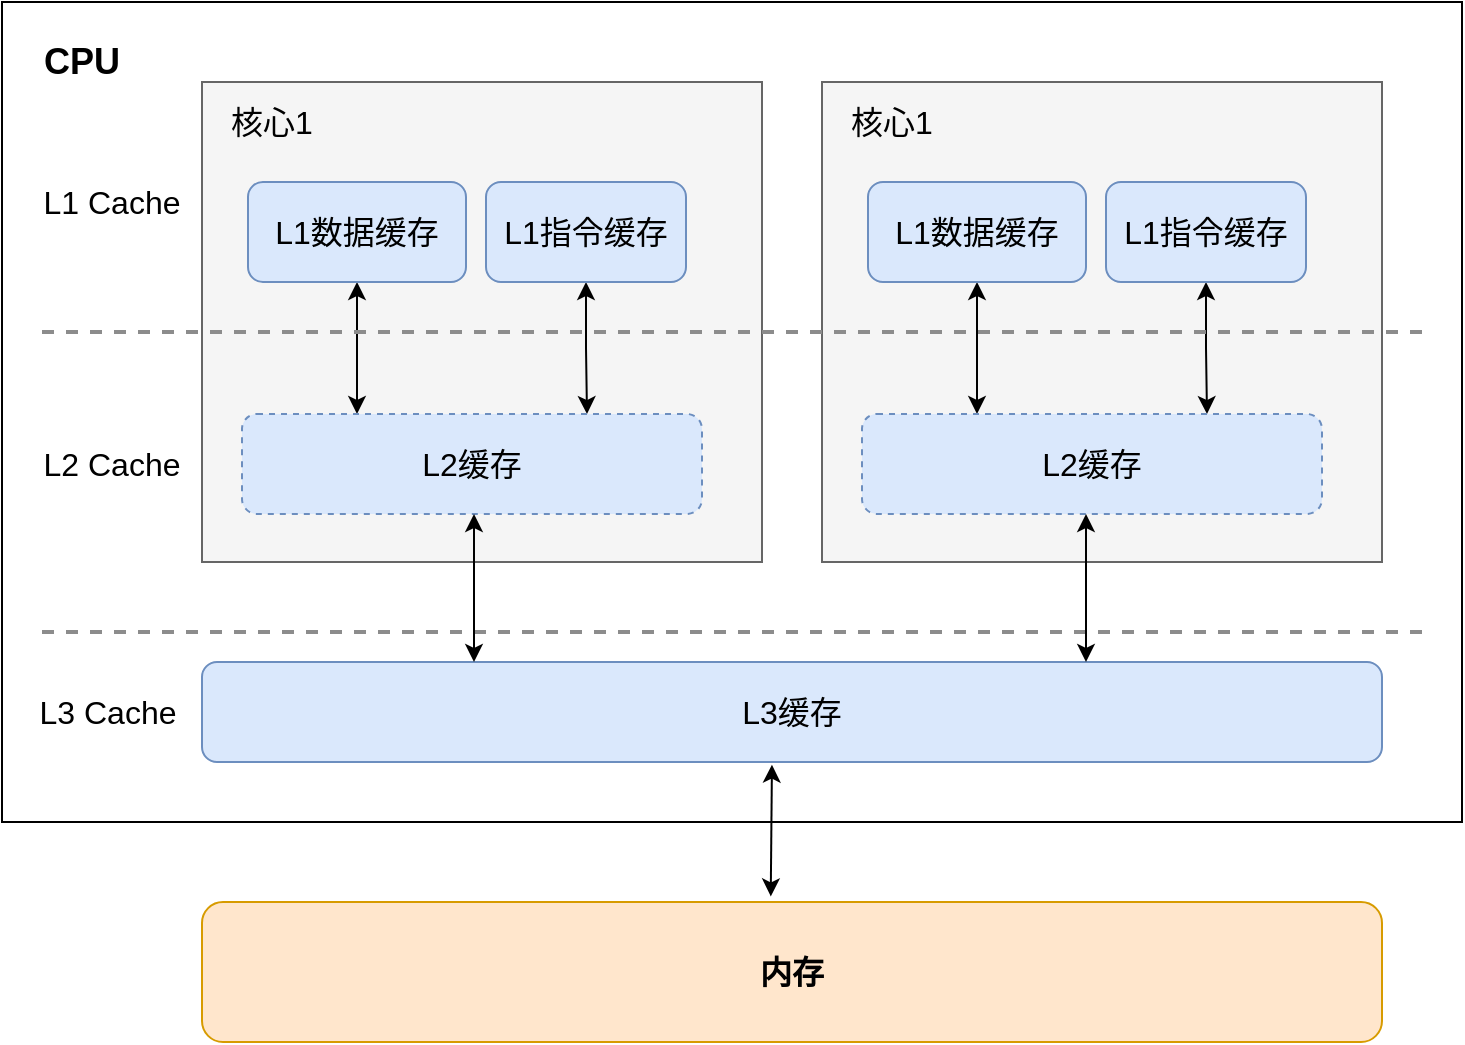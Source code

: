 <mxfile version="14.4.5" type="github">
  <diagram id="C5RBs43oDa-KdzZeNtuy" name="Page-1">
    <mxGraphModel dx="985" dy="637" grid="1" gridSize="10" guides="1" tooltips="1" connect="1" arrows="1" fold="1" page="1" pageScale="1" pageWidth="827" pageHeight="1169" math="0" shadow="0">
      <root>
        <mxCell id="WIyWlLk6GJQsqaUBKTNV-0" />
        <mxCell id="WIyWlLk6GJQsqaUBKTNV-1" parent="WIyWlLk6GJQsqaUBKTNV-0" />
        <mxCell id="ob_x41juxpBu6-5PyjwY-3" value="" style="rounded=0;whiteSpace=wrap;html=1;fontSize=16;comic=0;" vertex="1" parent="WIyWlLk6GJQsqaUBKTNV-1">
          <mxGeometry x="30" y="80" width="730" height="410" as="geometry" />
        </mxCell>
        <mxCell id="ob_x41juxpBu6-5PyjwY-4" value="CPU" style="text;html=1;strokeColor=none;fillColor=none;align=center;verticalAlign=middle;whiteSpace=wrap;rounded=0;fontSize=18;fontStyle=1" vertex="1" parent="WIyWlLk6GJQsqaUBKTNV-1">
          <mxGeometry x="50" y="100" width="40" height="20" as="geometry" />
        </mxCell>
        <mxCell id="ob_x41juxpBu6-5PyjwY-5" value="" style="rounded=0;whiteSpace=wrap;html=1;fontSize=16;fillColor=#f5f5f5;strokeColor=#666666;fontColor=#333333;" vertex="1" parent="WIyWlLk6GJQsqaUBKTNV-1">
          <mxGeometry x="130" y="120" width="280" height="240" as="geometry" />
        </mxCell>
        <mxCell id="ob_x41juxpBu6-5PyjwY-24" style="edgeStyle=orthogonalEdgeStyle;rounded=0;orthogonalLoop=1;jettySize=auto;html=1;exitX=0.5;exitY=1;exitDx=0;exitDy=0;entryX=0.25;entryY=0;entryDx=0;entryDy=0;fontSize=16;startArrow=classic;startFill=1;" edge="1" parent="WIyWlLk6GJQsqaUBKTNV-1" source="ob_x41juxpBu6-5PyjwY-7" target="ob_x41juxpBu6-5PyjwY-17">
          <mxGeometry relative="1" as="geometry" />
        </mxCell>
        <mxCell id="ob_x41juxpBu6-5PyjwY-7" value="L1数据缓存" style="rounded=1;whiteSpace=wrap;html=1;fontSize=16;fillColor=#dae8fc;strokeColor=#6c8ebf;" vertex="1" parent="WIyWlLk6GJQsqaUBKTNV-1">
          <mxGeometry x="153" y="170" width="109" height="50" as="geometry" />
        </mxCell>
        <mxCell id="ob_x41juxpBu6-5PyjwY-26" style="edgeStyle=orthogonalEdgeStyle;rounded=0;orthogonalLoop=1;jettySize=auto;html=1;entryX=0.75;entryY=0;entryDx=0;entryDy=0;fontSize=16;startArrow=classic;startFill=1;" edge="1" parent="WIyWlLk6GJQsqaUBKTNV-1" source="ob_x41juxpBu6-5PyjwY-9" target="ob_x41juxpBu6-5PyjwY-17">
          <mxGeometry relative="1" as="geometry" />
        </mxCell>
        <mxCell id="ob_x41juxpBu6-5PyjwY-9" value="L1指令缓存" style="rounded=1;whiteSpace=wrap;html=1;fontSize=16;fillColor=#dae8fc;strokeColor=#6c8ebf;" vertex="1" parent="WIyWlLk6GJQsqaUBKTNV-1">
          <mxGeometry x="272" y="170" width="100" height="50" as="geometry" />
        </mxCell>
        <mxCell id="ob_x41juxpBu6-5PyjwY-15" value="核心1" style="text;html=1;strokeColor=none;fillColor=none;align=center;verticalAlign=middle;whiteSpace=wrap;rounded=0;fontSize=16;" vertex="1" parent="WIyWlLk6GJQsqaUBKTNV-1">
          <mxGeometry x="140" y="130" width="50" height="20" as="geometry" />
        </mxCell>
        <mxCell id="ob_x41juxpBu6-5PyjwY-17" value="L2缓存" style="rounded=1;whiteSpace=wrap;html=1;dashed=1;strokeColor=#6c8ebf;fontSize=16;fillColor=#dae8fc;" vertex="1" parent="WIyWlLk6GJQsqaUBKTNV-1">
          <mxGeometry x="150" y="286" width="230" height="50" as="geometry" />
        </mxCell>
        <mxCell id="ob_x41juxpBu6-5PyjwY-27" value="" style="line;strokeWidth=2;html=1;fontSize=16;dashed=1;strokeColor=#8C8C8C;" vertex="1" parent="WIyWlLk6GJQsqaUBKTNV-1">
          <mxGeometry x="50" y="390" width="695" height="10" as="geometry" />
        </mxCell>
        <mxCell id="ob_x41juxpBu6-5PyjwY-28" value="" style="rounded=0;whiteSpace=wrap;html=1;fontSize=16;fillColor=#f5f5f5;strokeColor=#666666;fontColor=#333333;" vertex="1" parent="WIyWlLk6GJQsqaUBKTNV-1">
          <mxGeometry x="440" y="120" width="280" height="240" as="geometry" />
        </mxCell>
        <mxCell id="ob_x41juxpBu6-5PyjwY-29" style="edgeStyle=orthogonalEdgeStyle;rounded=0;orthogonalLoop=1;jettySize=auto;html=1;exitX=0.5;exitY=1;exitDx=0;exitDy=0;entryX=0.25;entryY=0;entryDx=0;entryDy=0;fontSize=16;startArrow=classic;startFill=1;" edge="1" source="ob_x41juxpBu6-5PyjwY-30" target="ob_x41juxpBu6-5PyjwY-34" parent="WIyWlLk6GJQsqaUBKTNV-1">
          <mxGeometry relative="1" as="geometry" />
        </mxCell>
        <mxCell id="ob_x41juxpBu6-5PyjwY-30" value="L1数据缓存" style="rounded=1;whiteSpace=wrap;html=1;fontSize=16;fillColor=#dae8fc;strokeColor=#6c8ebf;" vertex="1" parent="WIyWlLk6GJQsqaUBKTNV-1">
          <mxGeometry x="463" y="170" width="109" height="50" as="geometry" />
        </mxCell>
        <mxCell id="ob_x41juxpBu6-5PyjwY-31" style="edgeStyle=orthogonalEdgeStyle;rounded=0;orthogonalLoop=1;jettySize=auto;html=1;entryX=0.75;entryY=0;entryDx=0;entryDy=0;fontSize=16;startArrow=classic;startFill=1;" edge="1" source="ob_x41juxpBu6-5PyjwY-32" target="ob_x41juxpBu6-5PyjwY-34" parent="WIyWlLk6GJQsqaUBKTNV-1">
          <mxGeometry relative="1" as="geometry" />
        </mxCell>
        <mxCell id="ob_x41juxpBu6-5PyjwY-32" value="L1指令缓存" style="rounded=1;whiteSpace=wrap;html=1;fontSize=16;fillColor=#dae8fc;strokeColor=#6c8ebf;" vertex="1" parent="WIyWlLk6GJQsqaUBKTNV-1">
          <mxGeometry x="582" y="170" width="100" height="50" as="geometry" />
        </mxCell>
        <mxCell id="ob_x41juxpBu6-5PyjwY-33" value="核心1" style="text;html=1;strokeColor=none;fillColor=none;align=center;verticalAlign=middle;whiteSpace=wrap;rounded=0;fontSize=16;" vertex="1" parent="WIyWlLk6GJQsqaUBKTNV-1">
          <mxGeometry x="450" y="130" width="50" height="20" as="geometry" />
        </mxCell>
        <mxCell id="ob_x41juxpBu6-5PyjwY-34" value="L2缓存" style="rounded=1;whiteSpace=wrap;html=1;dashed=1;strokeColor=#6c8ebf;fontSize=16;fillColor=#dae8fc;" vertex="1" parent="WIyWlLk6GJQsqaUBKTNV-1">
          <mxGeometry x="460" y="286" width="230" height="50" as="geometry" />
        </mxCell>
        <mxCell id="ob_x41juxpBu6-5PyjwY-35" value="" style="line;strokeWidth=2;html=1;fontSize=16;dashed=1;strokeColor=#8C8C8C;" vertex="1" parent="WIyWlLk6GJQsqaUBKTNV-1">
          <mxGeometry x="50" y="240" width="695" height="10" as="geometry" />
        </mxCell>
        <mxCell id="ob_x41juxpBu6-5PyjwY-36" value="L3缓存" style="rounded=1;whiteSpace=wrap;html=1;shadow=0;comic=0;strokeColor=#6c8ebf;fontSize=16;fillColor=#dae8fc;" vertex="1" parent="WIyWlLk6GJQsqaUBKTNV-1">
          <mxGeometry x="130" y="410" width="590" height="50" as="geometry" />
        </mxCell>
        <mxCell id="ob_x41juxpBu6-5PyjwY-38" value="" style="endArrow=classic;startArrow=classic;html=1;strokeColor=#000000;fontSize=16;entryX=0.5;entryY=1;entryDx=0;entryDy=0;" edge="1" parent="WIyWlLk6GJQsqaUBKTNV-1">
          <mxGeometry width="50" height="50" relative="1" as="geometry">
            <mxPoint x="266" y="410" as="sourcePoint" />
            <mxPoint x="266" y="336" as="targetPoint" />
          </mxGeometry>
        </mxCell>
        <mxCell id="ob_x41juxpBu6-5PyjwY-40" value="" style="endArrow=classic;startArrow=classic;html=1;strokeColor=#000000;fontSize=16;entryX=0.5;entryY=1;entryDx=0;entryDy=0;" edge="1" parent="WIyWlLk6GJQsqaUBKTNV-1">
          <mxGeometry width="50" height="50" relative="1" as="geometry">
            <mxPoint x="572" y="410" as="sourcePoint" />
            <mxPoint x="572" y="336" as="targetPoint" />
          </mxGeometry>
        </mxCell>
        <mxCell id="ob_x41juxpBu6-5PyjwY-41" value="L1 Cache" style="text;html=1;strokeColor=none;fillColor=none;align=center;verticalAlign=middle;whiteSpace=wrap;rounded=0;shadow=0;comic=0;fontSize=16;" vertex="1" parent="WIyWlLk6GJQsqaUBKTNV-1">
          <mxGeometry x="40" y="170" width="90" height="20" as="geometry" />
        </mxCell>
        <mxCell id="ob_x41juxpBu6-5PyjwY-43" value="L2 Cache" style="text;html=1;strokeColor=none;fillColor=none;align=center;verticalAlign=middle;whiteSpace=wrap;rounded=0;shadow=0;comic=0;fontSize=16;" vertex="1" parent="WIyWlLk6GJQsqaUBKTNV-1">
          <mxGeometry x="40" y="301" width="90" height="20" as="geometry" />
        </mxCell>
        <mxCell id="ob_x41juxpBu6-5PyjwY-44" value="L3 Cache" style="text;html=1;strokeColor=none;fillColor=none;align=center;verticalAlign=middle;whiteSpace=wrap;rounded=0;shadow=0;comic=0;fontSize=16;" vertex="1" parent="WIyWlLk6GJQsqaUBKTNV-1">
          <mxGeometry x="38" y="425" width="90" height="20" as="geometry" />
        </mxCell>
        <mxCell id="ob_x41juxpBu6-5PyjwY-45" value="内存" style="rounded=1;whiteSpace=wrap;html=1;shadow=0;comic=0;strokeColor=#d79b00;fontSize=16;fillColor=#ffe6cc;fontStyle=1" vertex="1" parent="WIyWlLk6GJQsqaUBKTNV-1">
          <mxGeometry x="130" y="530" width="590" height="70" as="geometry" />
        </mxCell>
        <mxCell id="ob_x41juxpBu6-5PyjwY-46" value="" style="endArrow=classic;startArrow=classic;html=1;strokeColor=#000000;fontSize=16;exitX=0.482;exitY=-0.04;exitDx=0;exitDy=0;exitPerimeter=0;entryX=0.483;entryY=1.027;entryDx=0;entryDy=0;entryPerimeter=0;" edge="1" parent="WIyWlLk6GJQsqaUBKTNV-1" source="ob_x41juxpBu6-5PyjwY-45" target="ob_x41juxpBu6-5PyjwY-36">
          <mxGeometry width="50" height="50" relative="1" as="geometry">
            <mxPoint x="390" y="570" as="sourcePoint" />
            <mxPoint x="411" y="461" as="targetPoint" />
          </mxGeometry>
        </mxCell>
      </root>
    </mxGraphModel>
  </diagram>
</mxfile>
